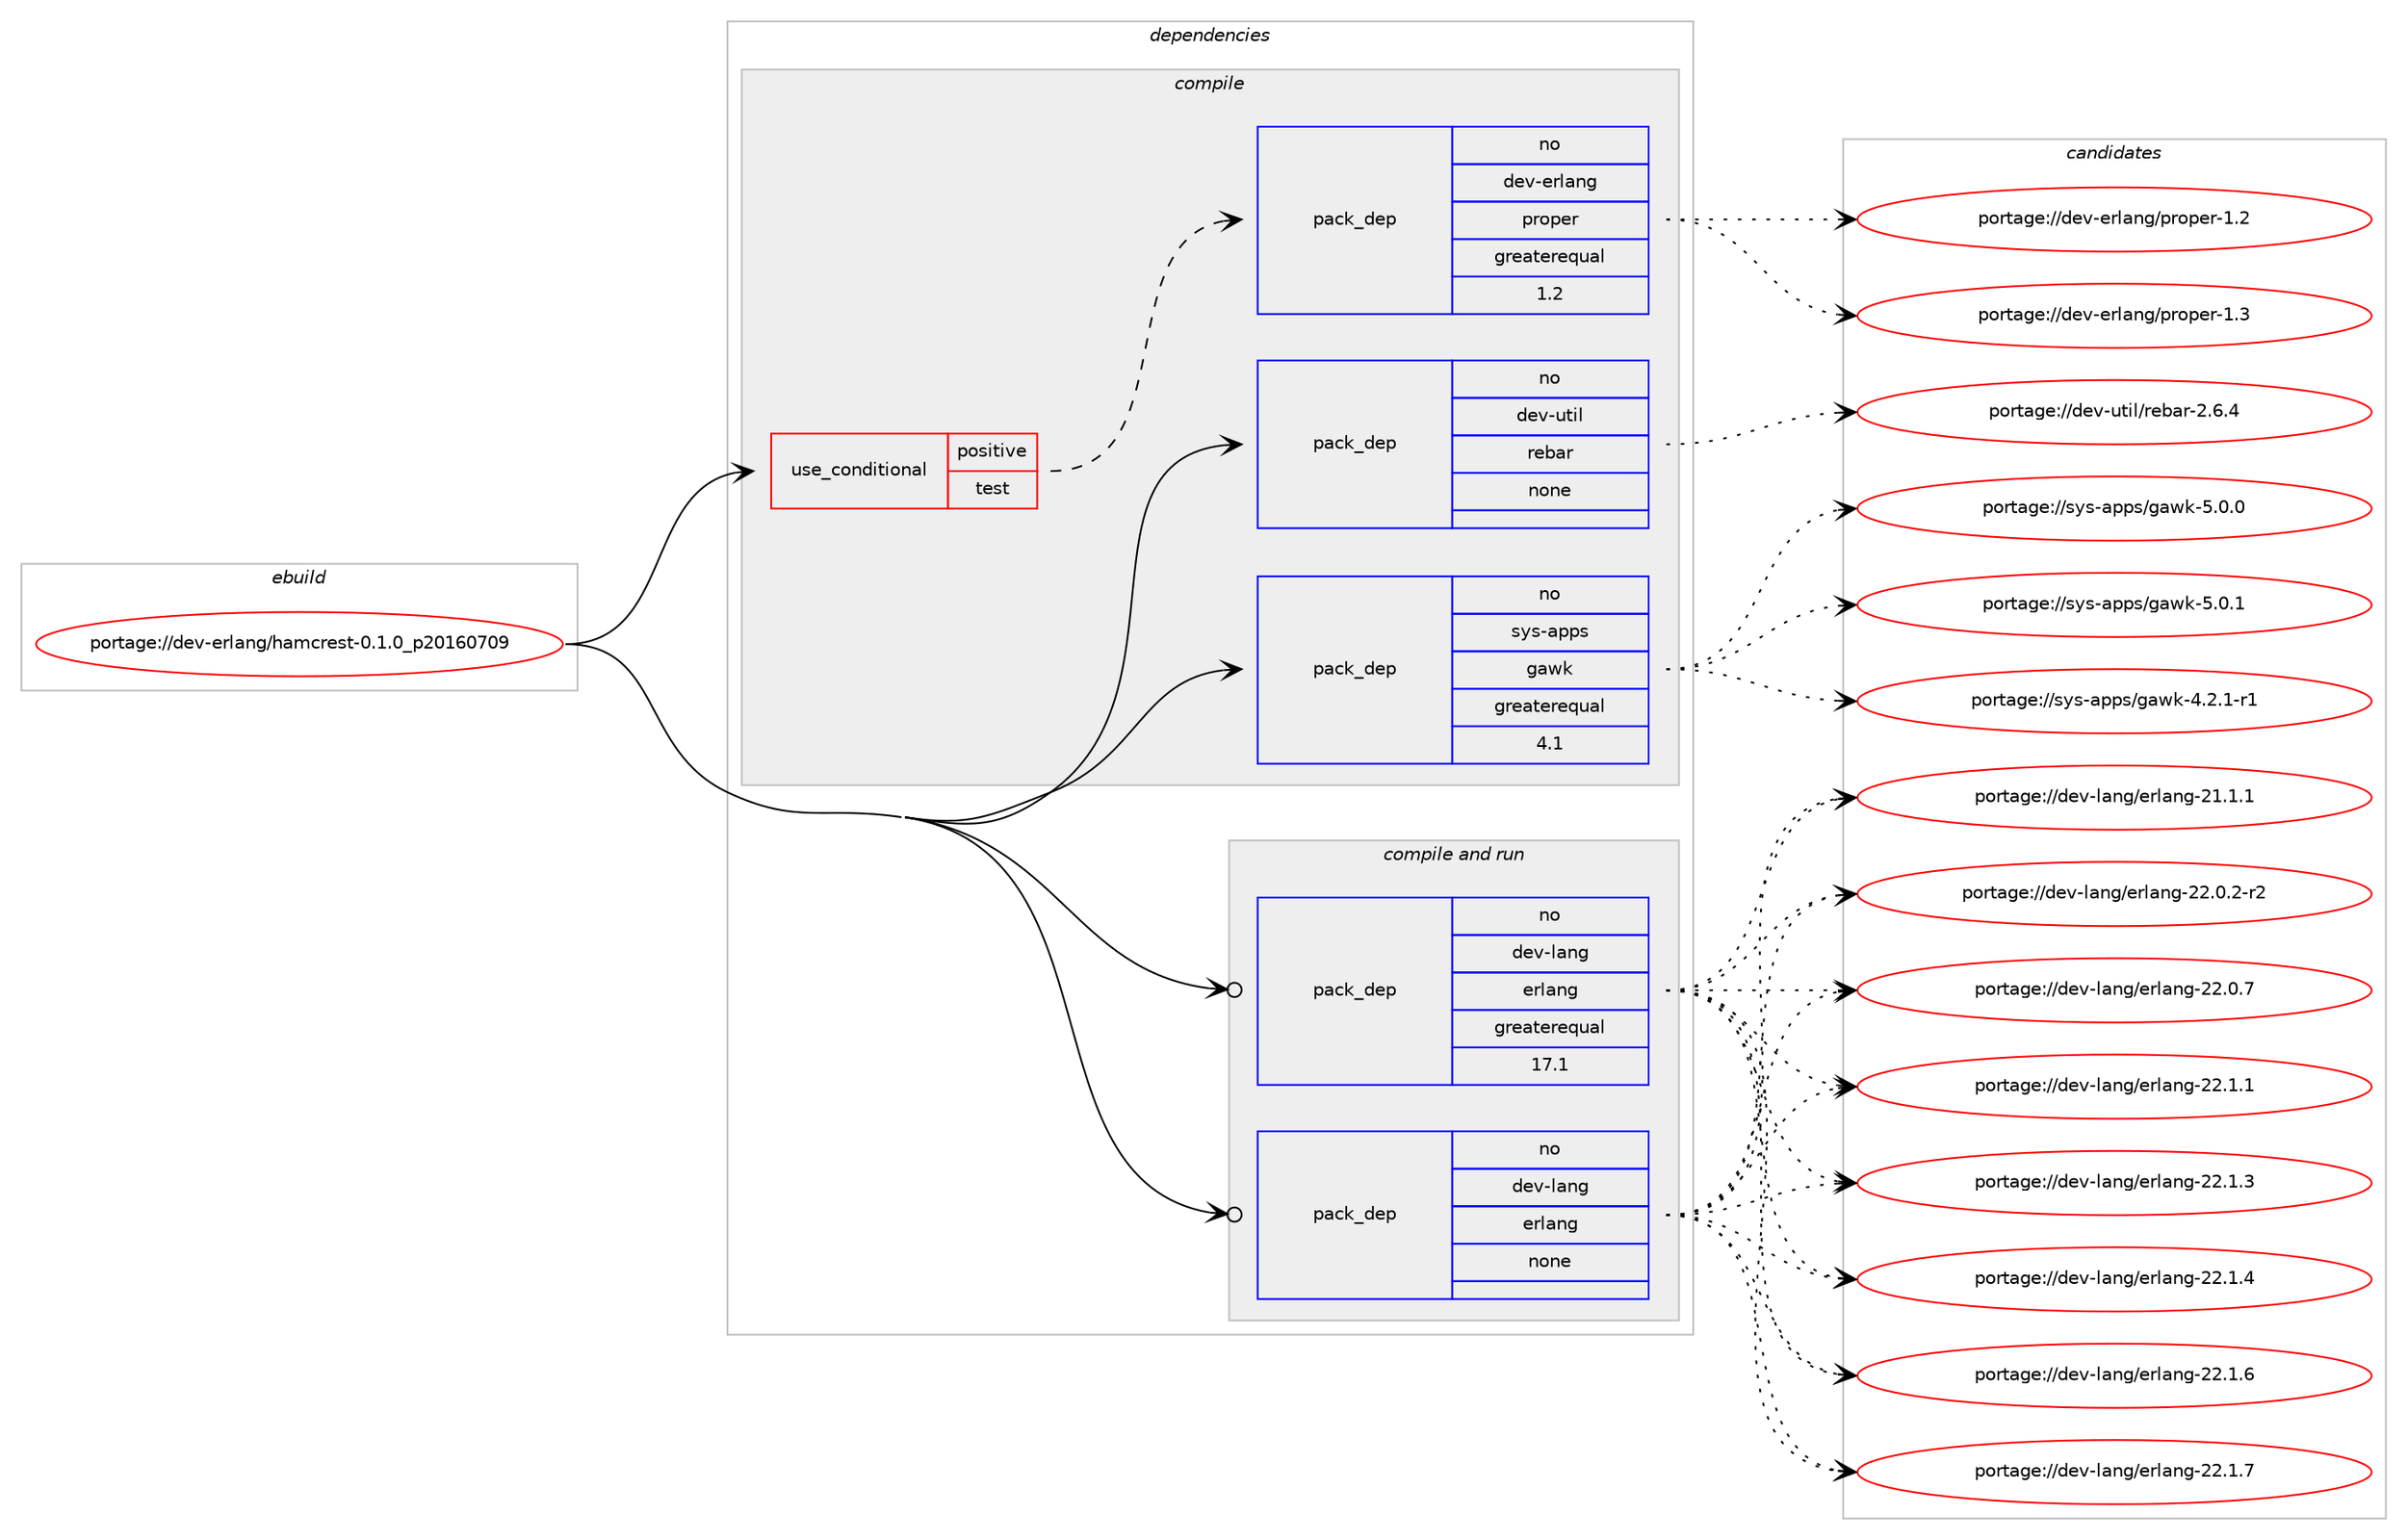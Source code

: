 digraph prolog {

# *************
# Graph options
# *************

newrank=true;
concentrate=true;
compound=true;
graph [rankdir=LR,fontname=Helvetica,fontsize=10,ranksep=1.5];#, ranksep=2.5, nodesep=0.2];
edge  [arrowhead=vee];
node  [fontname=Helvetica,fontsize=10];

# **********
# The ebuild
# **********

subgraph cluster_leftcol {
color=gray;
rank=same;
label=<<i>ebuild</i>>;
id [label="portage://dev-erlang/hamcrest-0.1.0_p20160709", color=red, width=4, href="../dev-erlang/hamcrest-0.1.0_p20160709.svg"];
}

# ****************
# The dependencies
# ****************

subgraph cluster_midcol {
color=gray;
label=<<i>dependencies</i>>;
subgraph cluster_compile {
fillcolor="#eeeeee";
style=filled;
label=<<i>compile</i>>;
subgraph cond13864 {
dependency59916 [label=<<TABLE BORDER="0" CELLBORDER="1" CELLSPACING="0" CELLPADDING="4"><TR><TD ROWSPAN="3" CELLPADDING="10">use_conditional</TD></TR><TR><TD>positive</TD></TR><TR><TD>test</TD></TR></TABLE>>, shape=none, color=red];
subgraph pack44732 {
dependency59917 [label=<<TABLE BORDER="0" CELLBORDER="1" CELLSPACING="0" CELLPADDING="4" WIDTH="220"><TR><TD ROWSPAN="6" CELLPADDING="30">pack_dep</TD></TR><TR><TD WIDTH="110">no</TD></TR><TR><TD>dev-erlang</TD></TR><TR><TD>proper</TD></TR><TR><TD>greaterequal</TD></TR><TR><TD>1.2</TD></TR></TABLE>>, shape=none, color=blue];
}
dependency59916:e -> dependency59917:w [weight=20,style="dashed",arrowhead="vee"];
}
id:e -> dependency59916:w [weight=20,style="solid",arrowhead="vee"];
subgraph pack44733 {
dependency59918 [label=<<TABLE BORDER="0" CELLBORDER="1" CELLSPACING="0" CELLPADDING="4" WIDTH="220"><TR><TD ROWSPAN="6" CELLPADDING="30">pack_dep</TD></TR><TR><TD WIDTH="110">no</TD></TR><TR><TD>dev-util</TD></TR><TR><TD>rebar</TD></TR><TR><TD>none</TD></TR><TR><TD></TD></TR></TABLE>>, shape=none, color=blue];
}
id:e -> dependency59918:w [weight=20,style="solid",arrowhead="vee"];
subgraph pack44734 {
dependency59919 [label=<<TABLE BORDER="0" CELLBORDER="1" CELLSPACING="0" CELLPADDING="4" WIDTH="220"><TR><TD ROWSPAN="6" CELLPADDING="30">pack_dep</TD></TR><TR><TD WIDTH="110">no</TD></TR><TR><TD>sys-apps</TD></TR><TR><TD>gawk</TD></TR><TR><TD>greaterequal</TD></TR><TR><TD>4.1</TD></TR></TABLE>>, shape=none, color=blue];
}
id:e -> dependency59919:w [weight=20,style="solid",arrowhead="vee"];
}
subgraph cluster_compileandrun {
fillcolor="#eeeeee";
style=filled;
label=<<i>compile and run</i>>;
subgraph pack44735 {
dependency59920 [label=<<TABLE BORDER="0" CELLBORDER="1" CELLSPACING="0" CELLPADDING="4" WIDTH="220"><TR><TD ROWSPAN="6" CELLPADDING="30">pack_dep</TD></TR><TR><TD WIDTH="110">no</TD></TR><TR><TD>dev-lang</TD></TR><TR><TD>erlang</TD></TR><TR><TD>greaterequal</TD></TR><TR><TD>17.1</TD></TR></TABLE>>, shape=none, color=blue];
}
id:e -> dependency59920:w [weight=20,style="solid",arrowhead="odotvee"];
subgraph pack44736 {
dependency59921 [label=<<TABLE BORDER="0" CELLBORDER="1" CELLSPACING="0" CELLPADDING="4" WIDTH="220"><TR><TD ROWSPAN="6" CELLPADDING="30">pack_dep</TD></TR><TR><TD WIDTH="110">no</TD></TR><TR><TD>dev-lang</TD></TR><TR><TD>erlang</TD></TR><TR><TD>none</TD></TR><TR><TD></TD></TR></TABLE>>, shape=none, color=blue];
}
id:e -> dependency59921:w [weight=20,style="solid",arrowhead="odotvee"];
}
subgraph cluster_run {
fillcolor="#eeeeee";
style=filled;
label=<<i>run</i>>;
}
}

# **************
# The candidates
# **************

subgraph cluster_choices {
rank=same;
color=gray;
label=<<i>candidates</i>>;

subgraph choice44732 {
color=black;
nodesep=1;
choiceportage10010111845101114108971101034711211411111210111445494650 [label="portage://dev-erlang/proper-1.2", color=red, width=4,href="../dev-erlang/proper-1.2.svg"];
choiceportage10010111845101114108971101034711211411111210111445494651 [label="portage://dev-erlang/proper-1.3", color=red, width=4,href="../dev-erlang/proper-1.3.svg"];
dependency59917:e -> choiceportage10010111845101114108971101034711211411111210111445494650:w [style=dotted,weight="100"];
dependency59917:e -> choiceportage10010111845101114108971101034711211411111210111445494651:w [style=dotted,weight="100"];
}
subgraph choice44733 {
color=black;
nodesep=1;
choiceportage10010111845117116105108471141019897114455046544652 [label="portage://dev-util/rebar-2.6.4", color=red, width=4,href="../dev-util/rebar-2.6.4.svg"];
dependency59918:e -> choiceportage10010111845117116105108471141019897114455046544652:w [style=dotted,weight="100"];
}
subgraph choice44734 {
color=black;
nodesep=1;
choiceportage115121115459711211211547103971191074552465046494511449 [label="portage://sys-apps/gawk-4.2.1-r1", color=red, width=4,href="../sys-apps/gawk-4.2.1-r1.svg"];
choiceportage11512111545971121121154710397119107455346484648 [label="portage://sys-apps/gawk-5.0.0", color=red, width=4,href="../sys-apps/gawk-5.0.0.svg"];
choiceportage11512111545971121121154710397119107455346484649 [label="portage://sys-apps/gawk-5.0.1", color=red, width=4,href="../sys-apps/gawk-5.0.1.svg"];
dependency59919:e -> choiceportage115121115459711211211547103971191074552465046494511449:w [style=dotted,weight="100"];
dependency59919:e -> choiceportage11512111545971121121154710397119107455346484648:w [style=dotted,weight="100"];
dependency59919:e -> choiceportage11512111545971121121154710397119107455346484649:w [style=dotted,weight="100"];
}
subgraph choice44735 {
color=black;
nodesep=1;
choiceportage1001011184510897110103471011141089711010345504946494649 [label="portage://dev-lang/erlang-21.1.1", color=red, width=4,href="../dev-lang/erlang-21.1.1.svg"];
choiceportage10010111845108971101034710111410897110103455050464846504511450 [label="portage://dev-lang/erlang-22.0.2-r2", color=red, width=4,href="../dev-lang/erlang-22.0.2-r2.svg"];
choiceportage1001011184510897110103471011141089711010345505046484655 [label="portage://dev-lang/erlang-22.0.7", color=red, width=4,href="../dev-lang/erlang-22.0.7.svg"];
choiceportage1001011184510897110103471011141089711010345505046494649 [label="portage://dev-lang/erlang-22.1.1", color=red, width=4,href="../dev-lang/erlang-22.1.1.svg"];
choiceportage1001011184510897110103471011141089711010345505046494651 [label="portage://dev-lang/erlang-22.1.3", color=red, width=4,href="../dev-lang/erlang-22.1.3.svg"];
choiceportage1001011184510897110103471011141089711010345505046494652 [label="portage://dev-lang/erlang-22.1.4", color=red, width=4,href="../dev-lang/erlang-22.1.4.svg"];
choiceportage1001011184510897110103471011141089711010345505046494654 [label="portage://dev-lang/erlang-22.1.6", color=red, width=4,href="../dev-lang/erlang-22.1.6.svg"];
choiceportage1001011184510897110103471011141089711010345505046494655 [label="portage://dev-lang/erlang-22.1.7", color=red, width=4,href="../dev-lang/erlang-22.1.7.svg"];
dependency59920:e -> choiceportage1001011184510897110103471011141089711010345504946494649:w [style=dotted,weight="100"];
dependency59920:e -> choiceportage10010111845108971101034710111410897110103455050464846504511450:w [style=dotted,weight="100"];
dependency59920:e -> choiceportage1001011184510897110103471011141089711010345505046484655:w [style=dotted,weight="100"];
dependency59920:e -> choiceportage1001011184510897110103471011141089711010345505046494649:w [style=dotted,weight="100"];
dependency59920:e -> choiceportage1001011184510897110103471011141089711010345505046494651:w [style=dotted,weight="100"];
dependency59920:e -> choiceportage1001011184510897110103471011141089711010345505046494652:w [style=dotted,weight="100"];
dependency59920:e -> choiceportage1001011184510897110103471011141089711010345505046494654:w [style=dotted,weight="100"];
dependency59920:e -> choiceportage1001011184510897110103471011141089711010345505046494655:w [style=dotted,weight="100"];
}
subgraph choice44736 {
color=black;
nodesep=1;
choiceportage1001011184510897110103471011141089711010345504946494649 [label="portage://dev-lang/erlang-21.1.1", color=red, width=4,href="../dev-lang/erlang-21.1.1.svg"];
choiceportage10010111845108971101034710111410897110103455050464846504511450 [label="portage://dev-lang/erlang-22.0.2-r2", color=red, width=4,href="../dev-lang/erlang-22.0.2-r2.svg"];
choiceportage1001011184510897110103471011141089711010345505046484655 [label="portage://dev-lang/erlang-22.0.7", color=red, width=4,href="../dev-lang/erlang-22.0.7.svg"];
choiceportage1001011184510897110103471011141089711010345505046494649 [label="portage://dev-lang/erlang-22.1.1", color=red, width=4,href="../dev-lang/erlang-22.1.1.svg"];
choiceportage1001011184510897110103471011141089711010345505046494651 [label="portage://dev-lang/erlang-22.1.3", color=red, width=4,href="../dev-lang/erlang-22.1.3.svg"];
choiceportage1001011184510897110103471011141089711010345505046494652 [label="portage://dev-lang/erlang-22.1.4", color=red, width=4,href="../dev-lang/erlang-22.1.4.svg"];
choiceportage1001011184510897110103471011141089711010345505046494654 [label="portage://dev-lang/erlang-22.1.6", color=red, width=4,href="../dev-lang/erlang-22.1.6.svg"];
choiceportage1001011184510897110103471011141089711010345505046494655 [label="portage://dev-lang/erlang-22.1.7", color=red, width=4,href="../dev-lang/erlang-22.1.7.svg"];
dependency59921:e -> choiceportage1001011184510897110103471011141089711010345504946494649:w [style=dotted,weight="100"];
dependency59921:e -> choiceportage10010111845108971101034710111410897110103455050464846504511450:w [style=dotted,weight="100"];
dependency59921:e -> choiceportage1001011184510897110103471011141089711010345505046484655:w [style=dotted,weight="100"];
dependency59921:e -> choiceportage1001011184510897110103471011141089711010345505046494649:w [style=dotted,weight="100"];
dependency59921:e -> choiceportage1001011184510897110103471011141089711010345505046494651:w [style=dotted,weight="100"];
dependency59921:e -> choiceportage1001011184510897110103471011141089711010345505046494652:w [style=dotted,weight="100"];
dependency59921:e -> choiceportage1001011184510897110103471011141089711010345505046494654:w [style=dotted,weight="100"];
dependency59921:e -> choiceportage1001011184510897110103471011141089711010345505046494655:w [style=dotted,weight="100"];
}
}

}
